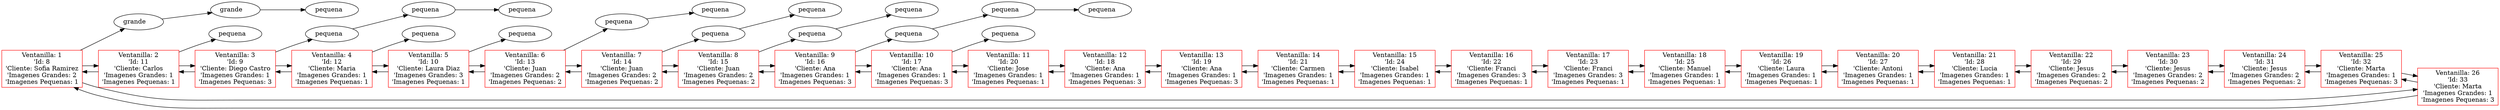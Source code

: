  digraph G {
 rankdir=LR;
 node0 [label="Ventanilla: 1\n'Id: 8\n'Cliente: Sofia Ramirez\n'Imagenes Grandes: 2\n'Imagenes Pequenas: 1", color="red", shape="rectangle"];
 element00 [label="grande    ", shape="ellipse"];
 node0 -> element00 [dir="forward"];
 element00 -> element01 [dir="forward"];
 element01 [label="grande    ", shape="ellipse"];
 element01 -> element02 [dir="forward"];
 element02 [label="pequena   ", shape="ellipse"];
 node1 [label="Ventanilla: 2\n'Id: 11\n'Cliente: Carlos\n'Imagenes Grandes: 1\n'Imagenes Pequenas: 1", color="red", shape="rectangle"];
 element10 [label="pequena   ", shape="ellipse"];
 node1 -> element10 [dir="forward"];
 node0 -> node1 [dir="back"];
 node0 -> node1 [dir="forward"];
 node2 [label="Ventanilla: 3\n'Id: 9\n'Cliente: Diego Castro\n'Imagenes Grandes: 1\n'Imagenes Pequenas: 3", color="red", shape="rectangle"];
 element20 [label="pequena   ", shape="ellipse"];
 node2 -> element20 [dir="forward"];
 element20 -> element21 [dir="forward"];
 element21 [label="pequena   ", shape="ellipse"];
 element21 -> element22 [dir="forward"];
 element22 [label="pequena   ", shape="ellipse"];
 node1 -> node2 [dir="back"];
 node1 -> node2 [dir="forward"];
 node3 [label="Ventanilla: 4\n'Id: 12\n'Cliente: Maria\n'Imagenes Grandes: 1\n'Imagenes Pequenas: 1", color="red", shape="rectangle"];
 element30 [label="pequena   ", shape="ellipse"];
 node3 -> element30 [dir="forward"];
 node2 -> node3 [dir="back"];
 node2 -> node3 [dir="forward"];
 node4 [label="Ventanilla: 5\n'Id: 10\n'Cliente: Laura Diaz\n'Imagenes Grandes: 3\n'Imagenes Pequenas: 1", color="red", shape="rectangle"];
 element40 [label="pequena   ", shape="ellipse"];
 node4 -> element40 [dir="forward"];
 node3 -> node4 [dir="back"];
 node3 -> node4 [dir="forward"];
 node5 [label="Ventanilla: 6\n'Id: 13\n'Cliente: Juan\n'Imagenes Grandes: 2\n'Imagenes Pequenas: 2", color="red", shape="rectangle"];
 element50 [label="pequena   ", shape="ellipse"];
 node5 -> element50 [dir="forward"];
 element50 -> element51 [dir="forward"];
 element51 [label="pequena   ", shape="ellipse"];
 node4 -> node5 [dir="back"];
 node4 -> node5 [dir="forward"];
 node6 [label="Ventanilla: 7\n'Id: 14\n'Cliente: Juan\n'Imagenes Grandes: 2\n'Imagenes Pequenas: 2", color="red", shape="rectangle"];
 element60 [label="pequena   ", shape="ellipse"];
 node6 -> element60 [dir="forward"];
 element60 -> element61 [dir="forward"];
 element61 [label="pequena   ", shape="ellipse"];
 node5 -> node6 [dir="back"];
 node5 -> node6 [dir="forward"];
 node7 [label="Ventanilla: 8\n'Id: 15\n'Cliente: Juan\n'Imagenes Grandes: 2\n'Imagenes Pequenas: 2", color="red", shape="rectangle"];
 element70 [label="pequena   ", shape="ellipse"];
 node7 -> element70 [dir="forward"];
 element70 -> element71 [dir="forward"];
 element71 [label="pequena   ", shape="ellipse"];
 node6 -> node7 [dir="back"];
 node6 -> node7 [dir="forward"];
 node8 [label="Ventanilla: 9\n'Id: 16\n'Cliente: Ana\n'Imagenes Grandes: 1\n'Imagenes Pequenas: 3", color="red", shape="rectangle"];
 element80 [label="pequena   ", shape="ellipse"];
 node8 -> element80 [dir="forward"];
 element80 -> element81 [dir="forward"];
 element81 [label="pequena   ", shape="ellipse"];
 element81 -> element82 [dir="forward"];
 element82 [label="pequena   ", shape="ellipse"];
 node7 -> node8 [dir="back"];
 node7 -> node8 [dir="forward"];
 node9 [label="Ventanilla: 10\n'Id: 17\n'Cliente: Ana\n'Imagenes Grandes: 1\n'Imagenes Pequenas: 3", color="red", shape="rectangle"];
 element90 [label="pequena   ", shape="ellipse"];
 node9 -> element90 [dir="forward"];
 node8 -> node9 [dir="back"];
 node8 -> node9 [dir="forward"];
 node10 [label="Ventanilla: 11\n'Id: 20\n'Cliente: Jose\n'Imagenes Grandes: 1\n'Imagenes Pequenas: 1", color="red", shape="rectangle"];
 node9 -> node10 [dir="back"];
 node9 -> node10 [dir="forward"];
 node11 [label="Ventanilla: 12\n'Id: 18\n'Cliente: Ana\n'Imagenes Grandes: 1\n'Imagenes Pequenas: 3", color="red", shape="rectangle"];
 node10 -> node11 [dir="back"];
 node10 -> node11 [dir="forward"];
 node12 [label="Ventanilla: 13\n'Id: 19\n'Cliente: Ana\n'Imagenes Grandes: 1\n'Imagenes Pequenas: 3", color="red", shape="rectangle"];
 node11 -> node12 [dir="back"];
 node11 -> node12 [dir="forward"];
 node13 [label="Ventanilla: 14\n'Id: 21\n'Cliente: Carmen\n'Imagenes Grandes: 1\n'Imagenes Pequenas: 1", color="red", shape="rectangle"];
 node12 -> node13 [dir="back"];
 node12 -> node13 [dir="forward"];
 node14 [label="Ventanilla: 15\n'Id: 24\n'Cliente: Isabel\n'Imagenes Grandes: 1\n'Imagenes Pequenas: 1", color="red", shape="rectangle"];
 node13 -> node14 [dir="back"];
 node13 -> node14 [dir="forward"];
 node15 [label="Ventanilla: 16\n'Id: 22\n'Cliente: Franci\n'Imagenes Grandes: 3\n'Imagenes Pequenas: 1", color="red", shape="rectangle"];
 node14 -> node15 [dir="back"];
 node14 -> node15 [dir="forward"];
 node16 [label="Ventanilla: 17\n'Id: 23\n'Cliente: Franci\n'Imagenes Grandes: 3\n'Imagenes Pequenas: 1", color="red", shape="rectangle"];
 node15 -> node16 [dir="back"];
 node15 -> node16 [dir="forward"];
 node17 [label="Ventanilla: 18\n'Id: 25\n'Cliente: Manuel\n'Imagenes Grandes: 1\n'Imagenes Pequenas: 1", color="red", shape="rectangle"];
 node16 -> node17 [dir="back"];
 node16 -> node17 [dir="forward"];
 node18 [label="Ventanilla: 19\n'Id: 26\n'Cliente: Laura\n'Imagenes Grandes: 1\n'Imagenes Pequenas: 1", color="red", shape="rectangle"];
 node17 -> node18 [dir="back"];
 node17 -> node18 [dir="forward"];
 node19 [label="Ventanilla: 20\n'Id: 27\n'Cliente: Antoni\n'Imagenes Grandes: 1\n'Imagenes Pequenas: 1", color="red", shape="rectangle"];
 node18 -> node19 [dir="back"];
 node18 -> node19 [dir="forward"];
 node20 [label="Ventanilla: 21\n'Id: 28\n'Cliente: Lucia\n'Imagenes Grandes: 1\n'Imagenes Pequenas: 1", color="red", shape="rectangle"];
 node19 -> node20 [dir="back"];
 node19 -> node20 [dir="forward"];
 node21 [label="Ventanilla: 22\n'Id: 29\n'Cliente: Jesus\n'Imagenes Grandes: 2\n'Imagenes Pequenas: 2", color="red", shape="rectangle"];
 node20 -> node21 [dir="back"];
 node20 -> node21 [dir="forward"];
 node22 [label="Ventanilla: 23\n'Id: 30\n'Cliente: Jesus\n'Imagenes Grandes: 2\n'Imagenes Pequenas: 2", color="red", shape="rectangle"];
 node21 -> node22 [dir="back"];
 node21 -> node22 [dir="forward"];
 node23 [label="Ventanilla: 24\n'Id: 31\n'Cliente: Jesus\n'Imagenes Grandes: 2\n'Imagenes Pequenas: 2", color="red", shape="rectangle"];
 node22 -> node23 [dir="back"];
 node22 -> node23 [dir="forward"];
 node24 [label="Ventanilla: 25\n'Id: 32\n'Cliente: Marta\n'Imagenes Grandes: 1\n'Imagenes Pequenas: 3", color="red", shape="rectangle"];
 node23 -> node24 [dir="back"];
 node23 -> node24 [dir="forward"];
 node25 [label="Ventanilla: 26\n'Id: 33\n'Cliente: Marta\n'Imagenes Grandes: 1\n'Imagenes Pequenas: 3", color="red", shape="rectangle"];
 node24 -> node25 [dir="back"];
 node24 -> node25 [dir="forward"];
 node25 -> node0 [dir="forward"];
 node25 -> node0 [dir="back"];
 }
